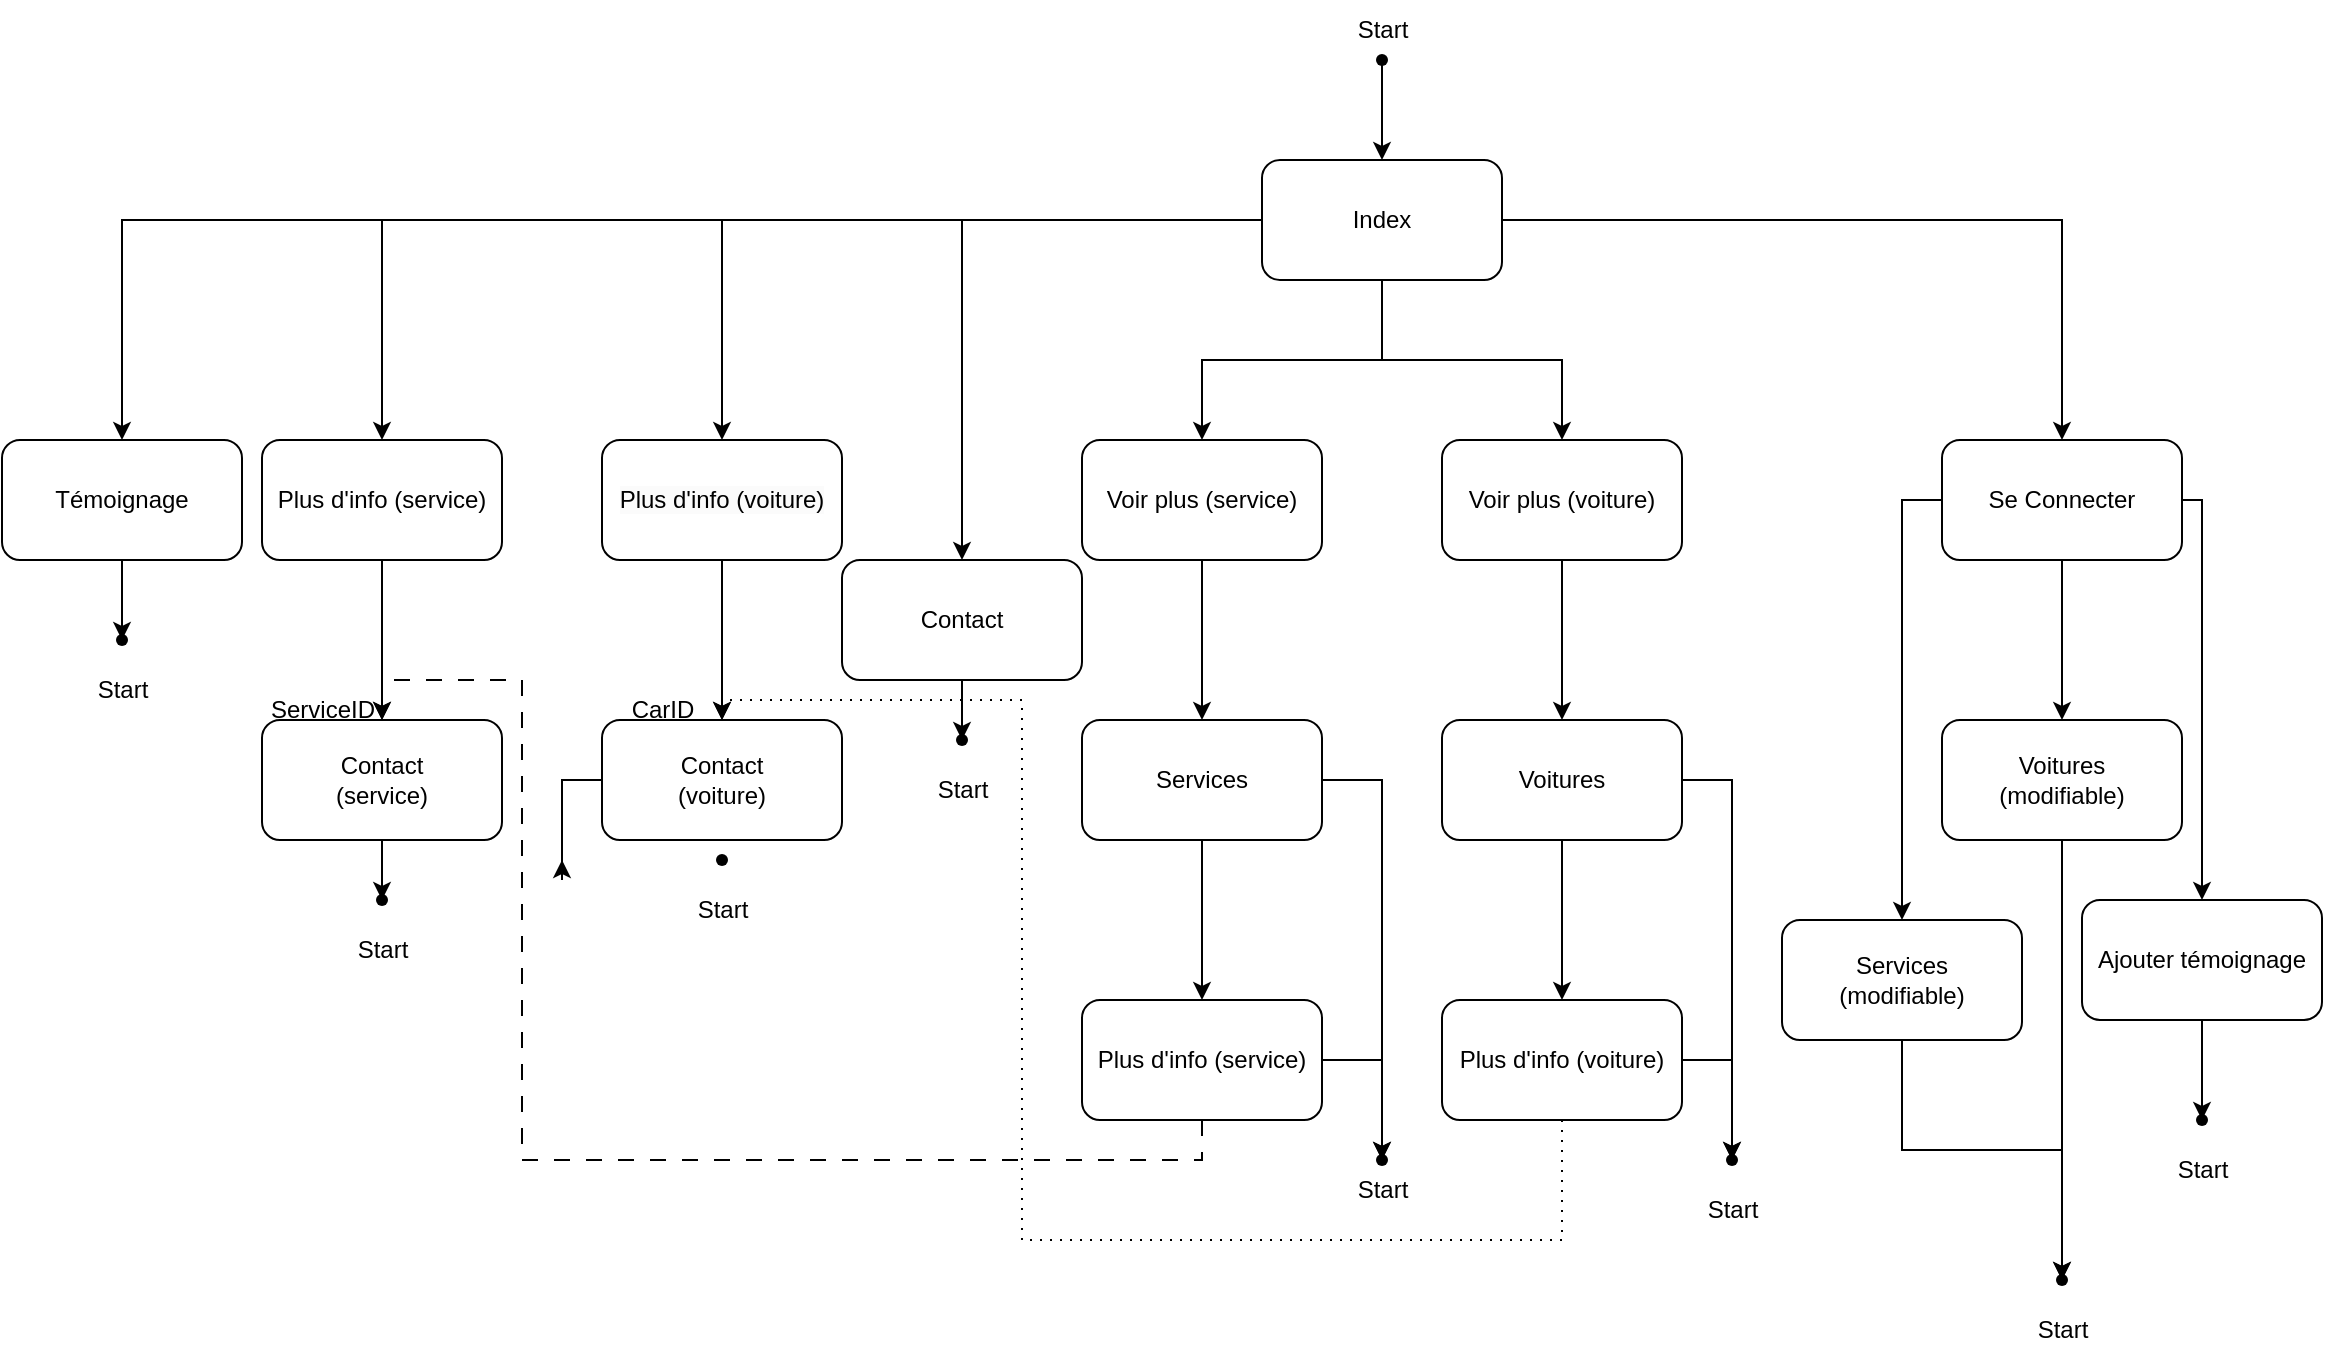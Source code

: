<mxfile version="23.1.5" type="device">
  <diagram id="C5RBs43oDa-KdzZeNtuy" name="Page-1">
    <mxGraphModel dx="2962" dy="933" grid="1" gridSize="10" guides="1" tooltips="1" connect="1" arrows="1" fold="1" page="1" pageScale="1" pageWidth="1169" pageHeight="827" math="0" shadow="0">
      <root>
        <mxCell id="WIyWlLk6GJQsqaUBKTNV-0" />
        <mxCell id="WIyWlLk6GJQsqaUBKTNV-1" parent="WIyWlLk6GJQsqaUBKTNV-0" />
        <mxCell id="YNAtJMbmunfm6jVxAftv-4" value="" style="edgeStyle=orthogonalEdgeStyle;rounded=0;orthogonalLoop=1;jettySize=auto;html=1;" edge="1" parent="WIyWlLk6GJQsqaUBKTNV-1" source="YNAtJMbmunfm6jVxAftv-0" target="YNAtJMbmunfm6jVxAftv-3">
          <mxGeometry relative="1" as="geometry" />
        </mxCell>
        <mxCell id="YNAtJMbmunfm6jVxAftv-6" value="" style="edgeStyle=orthogonalEdgeStyle;rounded=0;orthogonalLoop=1;jettySize=auto;html=1;" edge="1" parent="WIyWlLk6GJQsqaUBKTNV-1" source="YNAtJMbmunfm6jVxAftv-0" target="YNAtJMbmunfm6jVxAftv-5">
          <mxGeometry relative="1" as="geometry" />
        </mxCell>
        <mxCell id="YNAtJMbmunfm6jVxAftv-8" value="" style="edgeStyle=orthogonalEdgeStyle;rounded=0;orthogonalLoop=1;jettySize=auto;html=1;" edge="1" parent="WIyWlLk6GJQsqaUBKTNV-1" source="YNAtJMbmunfm6jVxAftv-0" target="YNAtJMbmunfm6jVxAftv-7">
          <mxGeometry relative="1" as="geometry" />
        </mxCell>
        <mxCell id="YNAtJMbmunfm6jVxAftv-10" value="" style="edgeStyle=orthogonalEdgeStyle;rounded=0;orthogonalLoop=1;jettySize=auto;html=1;" edge="1" parent="WIyWlLk6GJQsqaUBKTNV-1" source="YNAtJMbmunfm6jVxAftv-0" target="YNAtJMbmunfm6jVxAftv-9">
          <mxGeometry relative="1" as="geometry" />
        </mxCell>
        <mxCell id="YNAtJMbmunfm6jVxAftv-30" value="" style="edgeStyle=orthogonalEdgeStyle;rounded=0;orthogonalLoop=1;jettySize=auto;html=1;" edge="1" parent="WIyWlLk6GJQsqaUBKTNV-1" source="YNAtJMbmunfm6jVxAftv-0" target="YNAtJMbmunfm6jVxAftv-29">
          <mxGeometry relative="1" as="geometry" />
        </mxCell>
        <mxCell id="YNAtJMbmunfm6jVxAftv-53" value="" style="edgeStyle=orthogonalEdgeStyle;rounded=0;orthogonalLoop=1;jettySize=auto;html=1;" edge="1" parent="WIyWlLk6GJQsqaUBKTNV-1" source="YNAtJMbmunfm6jVxAftv-0" target="YNAtJMbmunfm6jVxAftv-52">
          <mxGeometry relative="1" as="geometry" />
        </mxCell>
        <mxCell id="YNAtJMbmunfm6jVxAftv-66" value="" style="edgeStyle=orthogonalEdgeStyle;rounded=0;orthogonalLoop=1;jettySize=auto;html=1;" edge="1" parent="WIyWlLk6GJQsqaUBKTNV-1" source="YNAtJMbmunfm6jVxAftv-0" target="YNAtJMbmunfm6jVxAftv-65">
          <mxGeometry relative="1" as="geometry" />
        </mxCell>
        <mxCell id="YNAtJMbmunfm6jVxAftv-0" value="Index" style="rounded=1;whiteSpace=wrap;html=1;" vertex="1" parent="WIyWlLk6GJQsqaUBKTNV-1">
          <mxGeometry x="-530" y="90" width="120" height="60" as="geometry" />
        </mxCell>
        <mxCell id="YNAtJMbmunfm6jVxAftv-1" value="" style="shape=waypoint;sketch=0;size=6;pointerEvents=1;points=[];fillColor=none;resizable=0;rotatable=0;perimeter=centerPerimeter;snapToPoint=1;" vertex="1" parent="WIyWlLk6GJQsqaUBKTNV-1">
          <mxGeometry x="-480" y="30" width="20" height="20" as="geometry" />
        </mxCell>
        <mxCell id="YNAtJMbmunfm6jVxAftv-2" value="" style="edgeStyle=none;orthogonalLoop=1;jettySize=auto;html=1;rounded=0;entryX=0.5;entryY=0;entryDx=0;entryDy=0;" edge="1" parent="WIyWlLk6GJQsqaUBKTNV-1" source="YNAtJMbmunfm6jVxAftv-1" target="YNAtJMbmunfm6jVxAftv-0">
          <mxGeometry width="100" relative="1" as="geometry">
            <mxPoint x="-700" y="90" as="sourcePoint" />
            <mxPoint x="-600" y="90" as="targetPoint" />
            <Array as="points" />
          </mxGeometry>
        </mxCell>
        <mxCell id="YNAtJMbmunfm6jVxAftv-20" value="" style="edgeStyle=orthogonalEdgeStyle;rounded=0;orthogonalLoop=1;jettySize=auto;html=1;" edge="1" parent="WIyWlLk6GJQsqaUBKTNV-1" source="YNAtJMbmunfm6jVxAftv-3" target="YNAtJMbmunfm6jVxAftv-19">
          <mxGeometry relative="1" as="geometry" />
        </mxCell>
        <mxCell id="YNAtJMbmunfm6jVxAftv-3" value="Plus d&#39;info (service)" style="whiteSpace=wrap;html=1;rounded=1;" vertex="1" parent="WIyWlLk6GJQsqaUBKTNV-1">
          <mxGeometry x="-1030" y="230" width="120" height="60" as="geometry" />
        </mxCell>
        <mxCell id="YNAtJMbmunfm6jVxAftv-26" value="" style="edgeStyle=orthogonalEdgeStyle;rounded=0;orthogonalLoop=1;jettySize=auto;html=1;" edge="1" parent="WIyWlLk6GJQsqaUBKTNV-1" source="YNAtJMbmunfm6jVxAftv-5" target="YNAtJMbmunfm6jVxAftv-25">
          <mxGeometry relative="1" as="geometry" />
        </mxCell>
        <mxCell id="YNAtJMbmunfm6jVxAftv-5" value="&lt;br&gt;&lt;span style=&quot;color: rgb(0, 0, 0); font-family: Helvetica; font-size: 12px; font-style: normal; font-variant-ligatures: normal; font-variant-caps: normal; font-weight: 400; letter-spacing: normal; orphans: 2; text-align: center; text-indent: 0px; text-transform: none; widows: 2; word-spacing: 0px; -webkit-text-stroke-width: 0px; background-color: rgb(251, 251, 251); text-decoration-thickness: initial; text-decoration-style: initial; text-decoration-color: initial; float: none; display: inline !important;&quot;&gt;Plus d&#39;info (voiture)&lt;/span&gt;&lt;div&gt;&lt;br/&gt;&lt;/div&gt;" style="whiteSpace=wrap;html=1;rounded=1;" vertex="1" parent="WIyWlLk6GJQsqaUBKTNV-1">
          <mxGeometry x="-860" y="230" width="120" height="60" as="geometry" />
        </mxCell>
        <mxCell id="YNAtJMbmunfm6jVxAftv-12" value="" style="edgeStyle=orthogonalEdgeStyle;rounded=0;orthogonalLoop=1;jettySize=auto;html=1;" edge="1" parent="WIyWlLk6GJQsqaUBKTNV-1" source="YNAtJMbmunfm6jVxAftv-7" target="YNAtJMbmunfm6jVxAftv-11">
          <mxGeometry relative="1" as="geometry" />
        </mxCell>
        <mxCell id="YNAtJMbmunfm6jVxAftv-7" value="Voir plus (service)" style="whiteSpace=wrap;html=1;rounded=1;" vertex="1" parent="WIyWlLk6GJQsqaUBKTNV-1">
          <mxGeometry x="-620" y="230" width="120" height="60" as="geometry" />
        </mxCell>
        <mxCell id="YNAtJMbmunfm6jVxAftv-14" value="" style="edgeStyle=orthogonalEdgeStyle;rounded=0;orthogonalLoop=1;jettySize=auto;html=1;" edge="1" parent="WIyWlLk6GJQsqaUBKTNV-1" source="YNAtJMbmunfm6jVxAftv-9" target="YNAtJMbmunfm6jVxAftv-13">
          <mxGeometry relative="1" as="geometry" />
        </mxCell>
        <mxCell id="YNAtJMbmunfm6jVxAftv-9" value="Voir plus (voiture)" style="whiteSpace=wrap;html=1;rounded=1;" vertex="1" parent="WIyWlLk6GJQsqaUBKTNV-1">
          <mxGeometry x="-440" y="230" width="120" height="60" as="geometry" />
        </mxCell>
        <mxCell id="YNAtJMbmunfm6jVxAftv-16" value="" style="edgeStyle=orthogonalEdgeStyle;rounded=0;orthogonalLoop=1;jettySize=auto;html=1;" edge="1" parent="WIyWlLk6GJQsqaUBKTNV-1" source="YNAtJMbmunfm6jVxAftv-11" target="YNAtJMbmunfm6jVxAftv-15">
          <mxGeometry relative="1" as="geometry" />
        </mxCell>
        <mxCell id="YNAtJMbmunfm6jVxAftv-11" value="Services" style="whiteSpace=wrap;html=1;rounded=1;" vertex="1" parent="WIyWlLk6GJQsqaUBKTNV-1">
          <mxGeometry x="-620" y="370" width="120" height="60" as="geometry" />
        </mxCell>
        <mxCell id="YNAtJMbmunfm6jVxAftv-18" value="" style="edgeStyle=orthogonalEdgeStyle;rounded=0;orthogonalLoop=1;jettySize=auto;html=1;" edge="1" parent="WIyWlLk6GJQsqaUBKTNV-1" source="YNAtJMbmunfm6jVxAftv-13" target="YNAtJMbmunfm6jVxAftv-17">
          <mxGeometry relative="1" as="geometry" />
        </mxCell>
        <mxCell id="YNAtJMbmunfm6jVxAftv-50" style="edgeStyle=orthogonalEdgeStyle;rounded=0;orthogonalLoop=1;jettySize=auto;html=1;exitX=1;exitY=0.5;exitDx=0;exitDy=0;" edge="1" parent="WIyWlLk6GJQsqaUBKTNV-1" source="YNAtJMbmunfm6jVxAftv-13" target="YNAtJMbmunfm6jVxAftv-39">
          <mxGeometry relative="1" as="geometry" />
        </mxCell>
        <mxCell id="YNAtJMbmunfm6jVxAftv-13" value="Voitures" style="whiteSpace=wrap;html=1;rounded=1;" vertex="1" parent="WIyWlLk6GJQsqaUBKTNV-1">
          <mxGeometry x="-440" y="370" width="120" height="60" as="geometry" />
        </mxCell>
        <mxCell id="YNAtJMbmunfm6jVxAftv-24" style="edgeStyle=orthogonalEdgeStyle;rounded=0;orthogonalLoop=1;jettySize=auto;html=1;exitX=0.5;exitY=1;exitDx=0;exitDy=0;entryX=0.5;entryY=0;entryDx=0;entryDy=0;dashed=1;dashPattern=8 8;" edge="1" parent="WIyWlLk6GJQsqaUBKTNV-1" source="YNAtJMbmunfm6jVxAftv-15" target="YNAtJMbmunfm6jVxAftv-19">
          <mxGeometry relative="1" as="geometry">
            <mxPoint x="-720" y="730" as="targetPoint" />
            <Array as="points">
              <mxPoint x="-560" y="590" />
              <mxPoint x="-900" y="590" />
              <mxPoint x="-900" y="350" />
              <mxPoint x="-970" y="350" />
            </Array>
          </mxGeometry>
        </mxCell>
        <mxCell id="YNAtJMbmunfm6jVxAftv-15" value="Plus d&#39;info (service)" style="whiteSpace=wrap;html=1;rounded=1;" vertex="1" parent="WIyWlLk6GJQsqaUBKTNV-1">
          <mxGeometry x="-620" y="510" width="120" height="60" as="geometry" />
        </mxCell>
        <mxCell id="YNAtJMbmunfm6jVxAftv-27" style="edgeStyle=orthogonalEdgeStyle;rounded=0;orthogonalLoop=1;jettySize=auto;html=1;exitX=0.5;exitY=1;exitDx=0;exitDy=0;entryX=0.5;entryY=0;entryDx=0;entryDy=0;dashed=1;dashPattern=1 4;" edge="1" parent="WIyWlLk6GJQsqaUBKTNV-1" source="YNAtJMbmunfm6jVxAftv-17" target="YNAtJMbmunfm6jVxAftv-25">
          <mxGeometry relative="1" as="geometry">
            <Array as="points">
              <mxPoint x="-380" y="630" />
              <mxPoint x="-650" y="630" />
              <mxPoint x="-650" y="360" />
              <mxPoint x="-800" y="360" />
            </Array>
          </mxGeometry>
        </mxCell>
        <mxCell id="YNAtJMbmunfm6jVxAftv-17" value="Plus d&#39;info (voiture)" style="whiteSpace=wrap;html=1;rounded=1;" vertex="1" parent="WIyWlLk6GJQsqaUBKTNV-1">
          <mxGeometry x="-440" y="510" width="120" height="60" as="geometry" />
        </mxCell>
        <mxCell id="YNAtJMbmunfm6jVxAftv-19" value="Contact&lt;br&gt;(service)" style="whiteSpace=wrap;html=1;rounded=1;" vertex="1" parent="WIyWlLk6GJQsqaUBKTNV-1">
          <mxGeometry x="-1030" y="370" width="120" height="60" as="geometry" />
        </mxCell>
        <mxCell id="YNAtJMbmunfm6jVxAftv-22" value="ServiceID" style="text;html=1;align=center;verticalAlign=middle;resizable=0;points=[];autosize=1;strokeColor=none;fillColor=none;" vertex="1" parent="WIyWlLk6GJQsqaUBKTNV-1">
          <mxGeometry x="-1040" y="350" width="80" height="30" as="geometry" />
        </mxCell>
        <mxCell id="YNAtJMbmunfm6jVxAftv-41" style="edgeStyle=orthogonalEdgeStyle;rounded=0;orthogonalLoop=1;jettySize=auto;html=1;exitX=0;exitY=0.5;exitDx=0;exitDy=0;" edge="1" parent="WIyWlLk6GJQsqaUBKTNV-1" source="YNAtJMbmunfm6jVxAftv-25">
          <mxGeometry relative="1" as="geometry">
            <mxPoint x="-880" y="440" as="targetPoint" />
          </mxGeometry>
        </mxCell>
        <mxCell id="YNAtJMbmunfm6jVxAftv-25" value="Contact&lt;br&gt;(voiture)" style="whiteSpace=wrap;html=1;rounded=1;" vertex="1" parent="WIyWlLk6GJQsqaUBKTNV-1">
          <mxGeometry x="-860" y="370" width="120" height="60" as="geometry" />
        </mxCell>
        <mxCell id="YNAtJMbmunfm6jVxAftv-28" value="CarID" style="text;html=1;align=center;verticalAlign=middle;resizable=0;points=[];autosize=1;strokeColor=none;fillColor=none;" vertex="1" parent="WIyWlLk6GJQsqaUBKTNV-1">
          <mxGeometry x="-855" y="350" width="50" height="30" as="geometry" />
        </mxCell>
        <mxCell id="YNAtJMbmunfm6jVxAftv-29" value="Contact" style="whiteSpace=wrap;html=1;rounded=1;" vertex="1" parent="WIyWlLk6GJQsqaUBKTNV-1">
          <mxGeometry x="-740" y="290" width="120" height="60" as="geometry" />
        </mxCell>
        <mxCell id="YNAtJMbmunfm6jVxAftv-31" value="Start" style="text;html=1;align=center;verticalAlign=middle;resizable=0;points=[];autosize=1;strokeColor=none;fillColor=none;" vertex="1" parent="WIyWlLk6GJQsqaUBKTNV-1">
          <mxGeometry x="-495" y="10" width="50" height="30" as="geometry" />
        </mxCell>
        <mxCell id="YNAtJMbmunfm6jVxAftv-33" value="" style="shape=waypoint;sketch=0;size=6;pointerEvents=1;points=[];fillColor=none;resizable=0;rotatable=0;perimeter=centerPerimeter;snapToPoint=1;" vertex="1" parent="WIyWlLk6GJQsqaUBKTNV-1">
          <mxGeometry x="-980" y="450" width="20" height="20" as="geometry" />
        </mxCell>
        <mxCell id="YNAtJMbmunfm6jVxAftv-34" value="Start" style="text;html=1;align=center;verticalAlign=middle;resizable=0;points=[];autosize=1;strokeColor=none;fillColor=none;" vertex="1" parent="WIyWlLk6GJQsqaUBKTNV-1">
          <mxGeometry x="-995" y="470" width="50" height="30" as="geometry" />
        </mxCell>
        <mxCell id="YNAtJMbmunfm6jVxAftv-35" value="" style="shape=waypoint;sketch=0;size=6;pointerEvents=1;points=[];fillColor=none;resizable=0;rotatable=0;perimeter=centerPerimeter;snapToPoint=1;" vertex="1" parent="WIyWlLk6GJQsqaUBKTNV-1">
          <mxGeometry x="-480" y="580" width="20" height="20" as="geometry" />
        </mxCell>
        <mxCell id="YNAtJMbmunfm6jVxAftv-36" value="Start" style="text;html=1;align=center;verticalAlign=middle;resizable=0;points=[];autosize=1;strokeColor=none;fillColor=none;" vertex="1" parent="WIyWlLk6GJQsqaUBKTNV-1">
          <mxGeometry x="-495" y="590" width="50" height="30" as="geometry" />
        </mxCell>
        <mxCell id="YNAtJMbmunfm6jVxAftv-37" value="" style="shape=waypoint;sketch=0;size=6;pointerEvents=1;points=[];fillColor=none;resizable=0;rotatable=0;perimeter=centerPerimeter;snapToPoint=1;" vertex="1" parent="WIyWlLk6GJQsqaUBKTNV-1">
          <mxGeometry x="-810" y="430" width="20" height="20" as="geometry" />
        </mxCell>
        <mxCell id="YNAtJMbmunfm6jVxAftv-38" value="Start" style="text;html=1;align=center;verticalAlign=middle;resizable=0;points=[];autosize=1;strokeColor=none;fillColor=none;" vertex="1" parent="WIyWlLk6GJQsqaUBKTNV-1">
          <mxGeometry x="-825" y="450" width="50" height="30" as="geometry" />
        </mxCell>
        <mxCell id="YNAtJMbmunfm6jVxAftv-39" value="" style="shape=waypoint;sketch=0;size=6;pointerEvents=1;points=[];fillColor=none;resizable=0;rotatable=0;perimeter=centerPerimeter;snapToPoint=1;" vertex="1" parent="WIyWlLk6GJQsqaUBKTNV-1">
          <mxGeometry x="-305" y="580" width="20" height="20" as="geometry" />
        </mxCell>
        <mxCell id="YNAtJMbmunfm6jVxAftv-40" value="Start" style="text;html=1;align=center;verticalAlign=middle;resizable=0;points=[];autosize=1;strokeColor=none;fillColor=none;" vertex="1" parent="WIyWlLk6GJQsqaUBKTNV-1">
          <mxGeometry x="-320" y="600" width="50" height="30" as="geometry" />
        </mxCell>
        <mxCell id="YNAtJMbmunfm6jVxAftv-42" style="edgeStyle=orthogonalEdgeStyle;rounded=0;orthogonalLoop=1;jettySize=auto;html=1;exitX=1;exitY=0.5;exitDx=0;exitDy=0;entryX=0.917;entryY=-0.058;entryDx=0;entryDy=0;entryPerimeter=0;" edge="1" parent="WIyWlLk6GJQsqaUBKTNV-1" source="YNAtJMbmunfm6jVxAftv-15" target="YNAtJMbmunfm6jVxAftv-35">
          <mxGeometry relative="1" as="geometry" />
        </mxCell>
        <mxCell id="YNAtJMbmunfm6jVxAftv-43" style="edgeStyle=orthogonalEdgeStyle;rounded=0;orthogonalLoop=1;jettySize=auto;html=1;exitX=1;exitY=0.5;exitDx=0;exitDy=0;entryX=0.542;entryY=0.817;entryDx=0;entryDy=0;entryPerimeter=0;" edge="1" parent="WIyWlLk6GJQsqaUBKTNV-1" source="YNAtJMbmunfm6jVxAftv-17" target="YNAtJMbmunfm6jVxAftv-39">
          <mxGeometry relative="1" as="geometry" />
        </mxCell>
        <mxCell id="YNAtJMbmunfm6jVxAftv-44" style="edgeStyle=orthogonalEdgeStyle;rounded=0;orthogonalLoop=1;jettySize=auto;html=1;exitX=0.5;exitY=1;exitDx=0;exitDy=0;entryX=0.25;entryY=0.692;entryDx=0;entryDy=0;entryPerimeter=0;" edge="1" parent="WIyWlLk6GJQsqaUBKTNV-1" source="YNAtJMbmunfm6jVxAftv-19" target="YNAtJMbmunfm6jVxAftv-33">
          <mxGeometry relative="1" as="geometry" />
        </mxCell>
        <mxCell id="YNAtJMbmunfm6jVxAftv-47" value="" style="shape=waypoint;sketch=0;size=6;pointerEvents=1;points=[];fillColor=none;resizable=0;rotatable=0;perimeter=centerPerimeter;snapToPoint=1;" vertex="1" parent="WIyWlLk6GJQsqaUBKTNV-1">
          <mxGeometry x="-690" y="370" width="20" height="20" as="geometry" />
        </mxCell>
        <mxCell id="YNAtJMbmunfm6jVxAftv-48" value="Start" style="text;html=1;align=center;verticalAlign=middle;resizable=0;points=[];autosize=1;strokeColor=none;fillColor=none;" vertex="1" parent="WIyWlLk6GJQsqaUBKTNV-1">
          <mxGeometry x="-705" y="390" width="50" height="30" as="geometry" />
        </mxCell>
        <mxCell id="YNAtJMbmunfm6jVxAftv-49" style="edgeStyle=orthogonalEdgeStyle;rounded=0;orthogonalLoop=1;jettySize=auto;html=1;exitX=0.5;exitY=1;exitDx=0;exitDy=0;entryX=0.464;entryY=0.286;entryDx=0;entryDy=0;entryPerimeter=0;" edge="1" parent="WIyWlLk6GJQsqaUBKTNV-1" source="YNAtJMbmunfm6jVxAftv-29" target="YNAtJMbmunfm6jVxAftv-47">
          <mxGeometry relative="1" as="geometry" />
        </mxCell>
        <mxCell id="YNAtJMbmunfm6jVxAftv-51" style="edgeStyle=orthogonalEdgeStyle;rounded=0;orthogonalLoop=1;jettySize=auto;html=1;exitX=1;exitY=0.5;exitDx=0;exitDy=0;entryX=0.5;entryY=0.5;entryDx=0;entryDy=0;entryPerimeter=0;" edge="1" parent="WIyWlLk6GJQsqaUBKTNV-1" source="YNAtJMbmunfm6jVxAftv-11" target="YNAtJMbmunfm6jVxAftv-35">
          <mxGeometry relative="1" as="geometry" />
        </mxCell>
        <mxCell id="YNAtJMbmunfm6jVxAftv-56" style="edgeStyle=orthogonalEdgeStyle;rounded=0;orthogonalLoop=1;jettySize=auto;html=1;exitX=0;exitY=0.5;exitDx=0;exitDy=0;entryX=0.5;entryY=0;entryDx=0;entryDy=0;" edge="1" parent="WIyWlLk6GJQsqaUBKTNV-1" source="YNAtJMbmunfm6jVxAftv-52" target="YNAtJMbmunfm6jVxAftv-54">
          <mxGeometry relative="1" as="geometry">
            <Array as="points">
              <mxPoint x="-210" y="260" />
            </Array>
          </mxGeometry>
        </mxCell>
        <mxCell id="YNAtJMbmunfm6jVxAftv-57" style="edgeStyle=orthogonalEdgeStyle;rounded=0;orthogonalLoop=1;jettySize=auto;html=1;exitX=0.5;exitY=1;exitDx=0;exitDy=0;entryX=0.5;entryY=0;entryDx=0;entryDy=0;" edge="1" parent="WIyWlLk6GJQsqaUBKTNV-1" source="YNAtJMbmunfm6jVxAftv-52" target="YNAtJMbmunfm6jVxAftv-55">
          <mxGeometry relative="1" as="geometry" />
        </mxCell>
        <mxCell id="YNAtJMbmunfm6jVxAftv-64" value="" style="edgeStyle=orthogonalEdgeStyle;rounded=0;orthogonalLoop=1;jettySize=auto;html=1;" edge="1" parent="WIyWlLk6GJQsqaUBKTNV-1" source="YNAtJMbmunfm6jVxAftv-52" target="YNAtJMbmunfm6jVxAftv-63">
          <mxGeometry relative="1" as="geometry">
            <Array as="points">
              <mxPoint x="-60" y="260" />
            </Array>
          </mxGeometry>
        </mxCell>
        <mxCell id="YNAtJMbmunfm6jVxAftv-52" value="Se Connecter" style="rounded=1;whiteSpace=wrap;html=1;" vertex="1" parent="WIyWlLk6GJQsqaUBKTNV-1">
          <mxGeometry x="-190" y="230" width="120" height="60" as="geometry" />
        </mxCell>
        <mxCell id="YNAtJMbmunfm6jVxAftv-60" style="edgeStyle=orthogonalEdgeStyle;rounded=0;orthogonalLoop=1;jettySize=auto;html=1;exitX=0.5;exitY=1;exitDx=0;exitDy=0;" edge="1" parent="WIyWlLk6GJQsqaUBKTNV-1" source="YNAtJMbmunfm6jVxAftv-54" target="YNAtJMbmunfm6jVxAftv-58">
          <mxGeometry relative="1" as="geometry" />
        </mxCell>
        <mxCell id="YNAtJMbmunfm6jVxAftv-54" value="Services&lt;br&gt;(modifiable)" style="whiteSpace=wrap;html=1;rounded=1;" vertex="1" parent="WIyWlLk6GJQsqaUBKTNV-1">
          <mxGeometry x="-270" y="470" width="120" height="60" as="geometry" />
        </mxCell>
        <mxCell id="YNAtJMbmunfm6jVxAftv-55" value="Voitures&lt;br&gt;(modifiable)" style="whiteSpace=wrap;html=1;rounded=1;" vertex="1" parent="WIyWlLk6GJQsqaUBKTNV-1">
          <mxGeometry x="-190" y="370" width="120" height="60" as="geometry" />
        </mxCell>
        <mxCell id="YNAtJMbmunfm6jVxAftv-58" value="" style="shape=waypoint;sketch=0;size=6;pointerEvents=1;points=[];fillColor=none;resizable=0;rotatable=0;perimeter=centerPerimeter;snapToPoint=1;" vertex="1" parent="WIyWlLk6GJQsqaUBKTNV-1">
          <mxGeometry x="-140" y="640" width="20" height="20" as="geometry" />
        </mxCell>
        <mxCell id="YNAtJMbmunfm6jVxAftv-59" value="Start" style="text;html=1;align=center;verticalAlign=middle;resizable=0;points=[];autosize=1;strokeColor=none;fillColor=none;" vertex="1" parent="WIyWlLk6GJQsqaUBKTNV-1">
          <mxGeometry x="-155" y="660" width="50" height="30" as="geometry" />
        </mxCell>
        <mxCell id="YNAtJMbmunfm6jVxAftv-62" style="edgeStyle=orthogonalEdgeStyle;rounded=0;orthogonalLoop=1;jettySize=auto;html=1;exitX=0.5;exitY=1;exitDx=0;exitDy=0;entryX=0.4;entryY=0.1;entryDx=0;entryDy=0;entryPerimeter=0;" edge="1" parent="WIyWlLk6GJQsqaUBKTNV-1" source="YNAtJMbmunfm6jVxAftv-55" target="YNAtJMbmunfm6jVxAftv-58">
          <mxGeometry relative="1" as="geometry" />
        </mxCell>
        <mxCell id="YNAtJMbmunfm6jVxAftv-63" value="Ajouter témoignage" style="whiteSpace=wrap;html=1;rounded=1;" vertex="1" parent="WIyWlLk6GJQsqaUBKTNV-1">
          <mxGeometry x="-120" y="460" width="120" height="60" as="geometry" />
        </mxCell>
        <mxCell id="YNAtJMbmunfm6jVxAftv-65" value="Témoignage" style="whiteSpace=wrap;html=1;rounded=1;" vertex="1" parent="WIyWlLk6GJQsqaUBKTNV-1">
          <mxGeometry x="-1160" y="230" width="120" height="60" as="geometry" />
        </mxCell>
        <mxCell id="YNAtJMbmunfm6jVxAftv-67" value="" style="shape=waypoint;sketch=0;size=6;pointerEvents=1;points=[];fillColor=none;resizable=0;rotatable=0;perimeter=centerPerimeter;snapToPoint=1;" vertex="1" parent="WIyWlLk6GJQsqaUBKTNV-1">
          <mxGeometry x="-1110" y="320" width="20" height="20" as="geometry" />
        </mxCell>
        <mxCell id="YNAtJMbmunfm6jVxAftv-68" value="Start" style="text;html=1;align=center;verticalAlign=middle;resizable=0;points=[];autosize=1;strokeColor=none;fillColor=none;" vertex="1" parent="WIyWlLk6GJQsqaUBKTNV-1">
          <mxGeometry x="-1125" y="340" width="50" height="30" as="geometry" />
        </mxCell>
        <mxCell id="YNAtJMbmunfm6jVxAftv-69" style="edgeStyle=orthogonalEdgeStyle;rounded=0;orthogonalLoop=1;jettySize=auto;html=1;exitX=0.5;exitY=1;exitDx=0;exitDy=0;entryX=0.5;entryY=0.25;entryDx=0;entryDy=0;entryPerimeter=0;" edge="1" parent="WIyWlLk6GJQsqaUBKTNV-1" source="YNAtJMbmunfm6jVxAftv-65" target="YNAtJMbmunfm6jVxAftv-67">
          <mxGeometry relative="1" as="geometry" />
        </mxCell>
        <mxCell id="YNAtJMbmunfm6jVxAftv-70" value="" style="shape=waypoint;sketch=0;size=6;pointerEvents=1;points=[];fillColor=none;resizable=0;rotatable=0;perimeter=centerPerimeter;snapToPoint=1;" vertex="1" parent="WIyWlLk6GJQsqaUBKTNV-1">
          <mxGeometry x="-70" y="560" width="20" height="20" as="geometry" />
        </mxCell>
        <mxCell id="YNAtJMbmunfm6jVxAftv-71" value="Start" style="text;html=1;align=center;verticalAlign=middle;resizable=0;points=[];autosize=1;strokeColor=none;fillColor=none;" vertex="1" parent="WIyWlLk6GJQsqaUBKTNV-1">
          <mxGeometry x="-85" y="580" width="50" height="30" as="geometry" />
        </mxCell>
        <mxCell id="YNAtJMbmunfm6jVxAftv-72" style="edgeStyle=orthogonalEdgeStyle;rounded=0;orthogonalLoop=1;jettySize=auto;html=1;exitX=0.5;exitY=1;exitDx=0;exitDy=0;entryX=0.5;entryY=0.15;entryDx=0;entryDy=0;entryPerimeter=0;" edge="1" parent="WIyWlLk6GJQsqaUBKTNV-1" source="YNAtJMbmunfm6jVxAftv-63" target="YNAtJMbmunfm6jVxAftv-70">
          <mxGeometry relative="1" as="geometry" />
        </mxCell>
      </root>
    </mxGraphModel>
  </diagram>
</mxfile>
